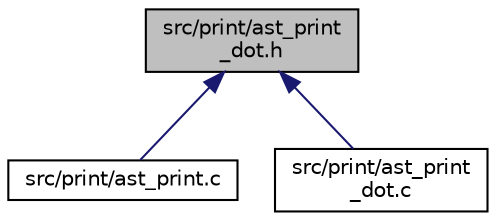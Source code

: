 digraph "src/print/ast_print_dot.h"
{
 // LATEX_PDF_SIZE
  edge [fontname="Helvetica",fontsize="10",labelfontname="Helvetica",labelfontsize="10"];
  node [fontname="Helvetica",fontsize="10",shape=record];
  Node1 [label="src/print/ast_print\l_dot.h",height=0.2,width=0.4,color="black", fillcolor="grey75", style="filled", fontcolor="black",tooltip="Dot file usage functions."];
  Node1 -> Node2 [dir="back",color="midnightblue",fontsize="10",style="solid",fontname="Helvetica"];
  Node2 [label="src/print/ast_print.c",height=0.2,width=0.4,color="black", fillcolor="white", style="filled",URL="$ast__print_8c.html",tooltip=" "];
  Node1 -> Node3 [dir="back",color="midnightblue",fontsize="10",style="solid",fontname="Helvetica"];
  Node3 [label="src/print/ast_print\l_dot.c",height=0.2,width=0.4,color="black", fillcolor="white", style="filled",URL="$ast__print__dot_8c.html",tooltip=" "];
}
